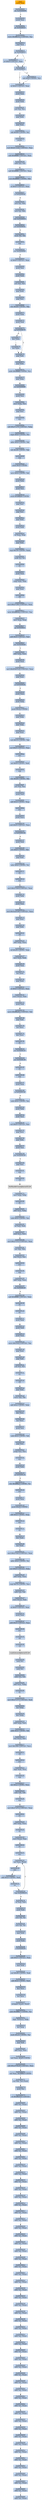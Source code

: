 digraph G {
node[shape=rectangle,style=filled,fillcolor=lightsteelblue,color=lightsteelblue]
bgcolor="transparent"
a0x00408000pushl_eax[label="start\npushl %eax",fillcolor="orange",color="lightgrey"];
a0x00408001jbe_0x00408009[label="0x00408001\njbe 0x00408009"];
a0x00408009pushl_ecx[label="0x00408009\npushl %ecx"];
a0x0040800ajb_0x00408010[label="0x0040800a\njb 0x00408010"];
a0x0040800ctestw_0xffffc63aUINT16_ax[label="0x0040800c\ntestw $0xffffc63a<UINT16>, %ax"];
a0x00408010popl_ecx[label="0x00408010\npopl %ecx"];
a0x00408011jg_0x00408019[label="0x00408011\njg 0x00408019"];
a0x00408013orl_0x0UINT32_eax[label="0x00408013\norl $0x0<UINT32>, %eax"];
a0x00408019jg_0x0040801e[label="0x00408019\njg 0x0040801e"];
a0x0040801eorl_0x0UINT32_eax[label="0x0040801e\norl $0x0<UINT32>, %eax"];
a0x00408023pushl_eax[label="0x00408023\npushl %eax"];
a0x00408024pushl_ebx[label="0x00408024\npushl %ebx"];
a0x00408025orw_cx_cx[label="0x00408025\norw %cx, %cx"];
a0x00408028popl_ebx[label="0x00408028\npopl %ebx"];
a0x00408029popl_eax[label="0x00408029\npopl %eax"];
a0x0040802arolb_0x60UINT8_cl[label="0x0040802a\nrolb $0x60<UINT8>, %cl"];
a0x0040802dpusha_[label="0x0040802d\npusha "];
a0x0040802etestl_0xf213cfd2UINT32_eax[label="0x0040802e\ntestl $0xf213cfd2<UINT32>, %eax"];
a0x00408033andl_0xffffffffUINT32_eax[label="0x00408033\nandl $0xffffffff<UINT32>, %eax"];
a0x00408038andb_ch_ch[label="0x00408038\nandb %ch, %ch"];
a0x0040803aandl_0xffffffffUINT32_eax[label="0x0040803a\nandl $0xffffffff<UINT32>, %eax"];
a0x0040803frorb_0xfffffff0UINT8_bh[label="0x0040803f\nrorb $0xfffffff0<UINT8>, %bh"];
a0x00408042orl_0x0UINT32_eax[label="0x00408042\norl $0x0<UINT32>, %eax"];
a0x00408047jo_0x0040804d[label="0x00408047\njo 0x0040804d"];
a0x00408049xorb_al_bh[label="0x00408049\nxorb %al, %bh"];
a0x0040804bxorb_al_bh[label="0x0040804b\nxorb %al, %bh"];
a0x0040804dcall_0x00408052[label="0x0040804d\ncall 0x00408052"];
a0x00408052jnl_0x0040805a[label="0x00408052\njnl 0x0040805a"];
a0x0040805atestb_bl_bl[label="0x0040805a\ntestb %bl, %bl"];
a0x0040805cnop_[label="0x0040805c\nnop "];
a0x0040805djns_0x00408064[label="0x0040805d\njns 0x00408064"];
a0x00408064orl_0x0UINT32_eax[label="0x00408064\norl $0x0<UINT32>, %eax"];
a0x00408069pushl_esi[label="0x00408069\npushl %esi"];
a0x0040806apushl_edx[label="0x0040806a\npushl %edx"];
a0x0040806borb_ah_ah[label="0x0040806b\norb %ah, %ah"];
a0x0040806dpopl_edx[label="0x0040806d\npopl %edx"];
a0x0040806epopl_esi[label="0x0040806e\npopl %esi"];
a0x0040806frolw_0x60UINT8_bp[label="0x0040806f\nrolw $0x60<UINT8>, %bp"];
a0x00408073pushl_ebx[label="0x00408073\npushl %ebx"];
a0x00408074pushl_edi[label="0x00408074\npushl %edi"];
a0x00408075jg_0x00408079[label="0x00408075\njg 0x00408079"];
a0x00408077decl_ebx[label="0x00408077\ndecl %ebx"];
a0x00408079popl_edi[label="0x00408079\npopl %edi"];
a0x0040807apopl_ebx[label="0x0040807a\npopl %ebx"];
a0x0040807bandw_0xffffffffUINT8_cx[label="0x0040807b\nandw $0xffffffff<UINT8>, %cx"];
a0x0040807fpopl_ebp[label="0x0040807f\npopl %ebp"];
a0x00408080jle_0x00408089[label="0x00408080\njle 0x00408089"];
a0x00408089pushl_esi[label="0x00408089\npushl %esi"];
a0x0040808amovl_ebp_esi[label="0x0040808a\nmovl %ebp, %esi"];
a0x0040808cpopl_esi[label="0x0040808c\npopl %esi"];
a0x0040808dcmc_[label="0x0040808d\ncmc "];
a0x0040808esubl_0x27c370UINT32_ebp[label="0x0040808e\nsubl $0x27c370<UINT32>, %ebp"];
a0x00408094cmpw_0x6UINT8_cx[label="0x00408094\ncmpw $0x6<UINT8>, %cx"];
a0x00408098addw_0x0UINT8_di[label="0x00408098\naddw $0x0<UINT8>, %di"];
a0x0040809crolb_0x28UINT8_bh[label="0x0040809c\nrolb $0x28<UINT8>, %bh"];
a0x0040809fnop_[label="0x0040809f\nnop "];
a0x004080a0pushl_0x0UINT8[label="0x004080a0\npushl $0x0<UINT8>"];
a0x004080a2xorw_0x0UINT8_di[label="0x004080a2\nxorw $0x0<UINT8>, %di"];
a0x004080a6pushl_ebx[label="0x004080a6\npushl %ebx"];
a0x004080a7pushl_esi[label="0x004080a7\npushl %esi"];
a0x004080a8pushl_0xffffffd8UINT8[label="0x004080a8\npushl $0xffffffd8<UINT8>"];
a0x004080aapopl_esi[label="0x004080aa\npopl %esi"];
a0x004080abpopl_esi[label="0x004080ab\npopl %esi"];
a0x004080acpopl_ebx[label="0x004080ac\npopl %ebx"];
a0x004080adpushl_ebx[label="0x004080ad\npushl %ebx"];
a0x004080aeorl_esp_esp[label="0x004080ae\norl %esp, %esp"];
a0x004080b0popl_ebx[label="0x004080b0\npopl %ebx"];
a0x004080b1cmpl_0x39UINT8_edx[label="0x004080b1\ncmpl $0x39<UINT8>, %edx"];
a0x004080b4andb_cl_cl[label="0x004080b4\nandb %cl, %cl"];
a0x004080b6clc_[label="0x004080b6\nclc "];
a0x004080b7pushl_eax[label="0x004080b7\npushl %eax"];
a0x004080b8xchgl_ebx_ebx[label="0x004080b8\nxchgl %ebx, %ebx"];
a0x004080bapopl_eax[label="0x004080ba\npopl %eax"];
a0x004080bbcld_[label="0x004080bb\ncld "];
a0x004080bcmovl_0x27c49cUINT32_eax[label="0x004080bc\nmovl $0x27c49c<UINT32>, %eax"];
a0x004080c1testw_0xffff846eUINT16_ax[label="0x004080c1\ntestw $0xffff846e<UINT16>, %ax"];
a0x004080c5movl_esp_esp[label="0x004080c5\nmovl %esp, %esp"];
a0x004080c7jg_0x004080cf[label="0x004080c7\njg 0x004080cf"];
a0x004080c9addl_0x0UINT32_edi[label="0x004080c9\naddl $0x0<UINT32>, %edi"];
a0x004080cfjbe_0x004080d4[label="0x004080cf\njbe 0x004080d4"];
a0x004080d4addl_ebp_eax[label="0x004080d4\naddl %ebp, %eax"];
a0x004080d6pushl_eax[label="0x004080d6\npushl %eax"];
a0x004080d7movl_0x856e51d5UINT32_eax[label="0x004080d7\nmovl $0x856e51d5<UINT32>, %eax"];
a0x004080dcpopl_eax[label="0x004080dc\npopl %eax"];
a0x004080ddje_0x004080e6[label="0x004080dd\nje 0x004080e6"];
a0x004080dfpushl_eax[label="0x004080df\npushl %eax"];
a0x004080e0pushl_ebp[label="0x004080e0\npushl %ebp"];
a0x004080e1pushl_0x4aUINT8[label="0x004080e1\npushl $0x4a<UINT8>"];
a0x004080e3popl_ebp[label="0x004080e3\npopl %ebp"];
a0x004080e4popl_ebp[label="0x004080e4\npopl %ebp"];
a0x004080e5popl_eax[label="0x004080e5\npopl %eax"];
a0x004080e6rorb_0x10UINT8_bh[label="0x004080e6\nrorb $0x10<UINT8>, %bh"];
a0x004080e9xorl_0x0UINT32_eax[label="0x004080e9\nxorl $0x0<UINT32>, %eax"];
a0x004080eecmc_[label="0x004080ee\ncmc "];
a0x004080efsarl_0x0UINT8_edi[label="0x004080ef\nsarl $0x0<UINT8>, %edi"];
a0x004080f2nop_[label="0x004080f2\nnop "];
a0x004080f3rolw_0x60UINT8_bx[label="0x004080f3\nrolw $0x60<UINT8>, %bx"];
a0x004080f7orw_sp_sp[label="0x004080f7\norw %sp, %sp"];
a0x004080fapushl_edi[label="0x004080fa\npushl %edi"];
a0x004080fbaddl_0x4UINT8_esp[label="0x004080fb\naddl $0x4<UINT8>, %esp"];
a0x004080fecmc_[label="0x004080fe\ncmc "];
a0x004080ffpushl_eax[label="0x004080ff\npushl %eax"];
a0x00408100subl_0x0UINT32_eax[label="0x00408100\nsubl $0x0<UINT32>, %eax"];
a0x00408105jo_0x0040810d[label="0x00408105\njo 0x0040810d"];
a0x00408107pushl_edi[label="0x00408107\npushl %edi"];
a0x00408108orw_0x0UINT8_dx[label="0x00408108\norw $0x0<UINT8>, %dx"];
a0x0040810cpopl_edi[label="0x0040810c\npopl %edi"];
a0x0040810dsubw_0x0UINT8_si[label="0x0040810d\nsubw $0x0<UINT8>, %si"];
a0x00408111stc_[label="0x00408111\nstc "];
a0x00408112nop_[label="0x00408112\nnop "];
a0x00408113movl_0x27c8c9UINT32_eax[label="0x00408113\nmovl $0x27c8c9<UINT32>, %eax"];
a0x00408118pushl_ebx[label="0x00408118\npushl %ebx"];
a0x00408119pushl_eax[label="0x00408119\npushl %eax"];
a0x0040811atestl_0x5ea0c462UINT32_eax[label="0x0040811a\ntestl $0x5ea0c462<UINT32>, %eax"];
a0x0040811fpopl_eax[label="0x0040811f\npopl %eax"];
a0x00408120popl_ebx[label="0x00408120\npopl %ebx"];
a0x00408121cld_[label="0x00408121\ncld "];
a0x00408122addl_ebp_eax[label="0x00408122\naddl %ebp, %eax"];
a0x00408124roll_0x20UINT8_ebx[label="0x00408124\nroll $0x20<UINT8>, %ebx"];
a0x00408127movl_edx_edx[label="0x00408127\nmovl %edx, %edx"];
a0x00408129pushl_eax[label="0x00408129\npushl %eax"];
a0x0040812aincl_eax[label="0x0040812a\nincl %eax"];
a0x0040812bpopl_eax[label="0x0040812b\npopl %eax"];
a0x0040812corl_0x0UINT32_eax[label="0x0040812c\norl $0x0<UINT32>, %eax"];
a0x00408131movl_eax__eax[label="0x00408131\nmovl (%eax), %eax"];
a0x00408133pushl_edi[label="0x00408133\npushl %edi"];
a0x00408134movw_0xffffa66aUINT16_di[label="0x00408134\nmovw $0xffffa66a<UINT16>, %di"];
a0x00408138popl_edi[label="0x00408138\npopl %edi"];
a0x00408139incl_ecx[label="0x00408139\nincl %ecx"];
a0x0040813adecl_ecx[label="0x0040813a\ndecl %ecx"];
a0x0040813bclc_[label="0x0040813b\nclc "];
a0x0040813cjns_0x00408143[label="0x0040813c\njns 0x00408143"];
a0x00408143jne_0x00408146[label="0x00408143\njne 0x00408146"];
a0x00408145clc_[label="0x00408145\nclc "];
a0x00408146nop_[label="0x00408146\nnop "];
a0x00408147pushl_eax[label="0x00408147\npushl %eax"];
a0x00408148ja_0x0040814d[label="0x00408148\nja 0x0040814d"];
a0x0040814asubb_0x0UINT8_al[label="0x0040814a\nsubb $0x0<UINT8>, %al"];
a0x0040814dpushl_ebx[label="0x0040814d\npushl %ebx"];
a0x0040814epushl_ecx[label="0x0040814e\npushl %ecx"];
a0x0040814fxorl_0x0UINT32_esi[label="0x0040814f\nxorl $0x0<UINT32>, %esi"];
a0x00408155popl_ecx[label="0x00408155\npopl %ecx"];
a0x00408156popl_ebx[label="0x00408156\npopl %ebx"];
a0x00408157pushl_esi[label="0x00408157\npushl %esi"];
a0x00408158jbe_0x00408160[label="0x00408158\njbe 0x00408160"];
a0x00408160popl_esi[label="0x00408160\npopl %esi"];
a0x00408161nop_[label="0x00408161\nnop "];
a0x00408162ret[label="0x00408162\nret"];
SetHandleCount_kernel32_dll[label="SetHandleCount@kernel32.dll",fillcolor="lightgrey",color="lightgrey"];
a0x0040817emovl_ebp_ebp[label="0x0040817e\nmovl %ebp, %ebp"];
a0x00408180clc_[label="0x00408180\nclc "];
a0x00408181addl_eax_ebp[label="0x00408181\naddl %eax, %ebp"];
a0x00408183subb_0x0UINT8_al[label="0x00408183\nsubb $0x0<UINT8>, %al"];
a0x00408185orl_edi_edi[label="0x00408185\norl %edi, %edi"];
a0x00408187andl_ecx_ecx[label="0x00408187\nandl %ecx, %ecx"];
a0x00408189movl_0x27c51eUINT32_eax[label="0x00408189\nmovl $0x27c51e<UINT32>, %eax"];
a0x0040818eorw_dx_dx[label="0x0040818e\norw %dx, %dx"];
a0x00408191leal_esi__esi[label="0x00408191\nleal (%esi), %esi"];
a0x00408193cmc_[label="0x00408193\ncmc "];
a0x00408194nop_[label="0x00408194\nnop "];
a0x00408195addl_ebp_eax[label="0x00408195\naddl %ebp, %eax"];
a0x00408197jbe_0x0040819f[label="0x00408197\njbe 0x0040819f"];
a0x00408199andl_0xffffffffUINT32_ebx[label="0x00408199\nandl $0xffffffff<UINT32>, %ebx"];
a0x0040819fclc_[label="0x0040819f\nclc "];
a0x004081a0stc_[label="0x004081a0\nstc "];
a0x004081a1pushl_eax[label="0x004081a1\npushl %eax"];
a0x004081a2pushl_edi[label="0x004081a2\npushl %edi"];
a0x004081a3pushl_eax[label="0x004081a3\npushl %eax"];
a0x004081a4movw_0x3c62UINT16_ax[label="0x004081a4\nmovw $0x3c62<UINT16>, %ax"];
a0x004081a8popl_eax[label="0x004081a8\npopl %eax"];
a0x004081a9popl_edi[label="0x004081a9\npopl %edi"];
a0x004081aaorb_ch_ch[label="0x004081aa\norb %ch, %ch"];
a0x004081acstc_[label="0x004081ac\nstc "];
a0x004081adcld_[label="0x004081ad\ncld "];
a0x004081aepopl_ebx[label="0x004081ae\npopl %ebx"];
a0x004081aftestw_dx_dx[label="0x004081af\ntestw %dx, %dx"];
a0x004081b2addl_0xaUINT8_ebx[label="0x004081b2\naddl $0xa<UINT8>, %ebx"];
a0x004081b5decl_ecx[label="0x004081b5\ndecl %ecx"];
a0x004081b6incl_ecx[label="0x004081b6\nincl %ecx"];
a0x004081b7pushl_esi[label="0x004081b7\npushl %esi"];
a0x004081b8subb_0x0UINT8_dl[label="0x004081b8\nsubb $0x0<UINT8>, %dl"];
a0x004081bbpopl_esi[label="0x004081bb\npopl %esi"];
a0x004081bcxchgl_esi_esi[label="0x004081bc\nxchgl %esi, %esi"];
a0x004081becmc_[label="0x004081be\ncmc "];
a0x004081bfpushl_ebx[label="0x004081bf\npushl %ebx"];
a0x004081c0jp_0x004081c6[label="0x004081c0\njp 0x004081c6"];
a0x004081c2rolw_0xffffffa0UINT8_si[label="0x004081c2\nrolw $0xffffffa0<UINT8>, %si"];
a0x004081c6cmc_[label="0x004081c6\ncmc "];
a0x004081c7pushl_eax[label="0x004081c7\npushl %eax"];
a0x004081c8pushl_0x62UINT8[label="0x004081c8\npushl $0x62<UINT8>"];
a0x004081caaddl_0x4UINT8_esp[label="0x004081ca\naddl $0x4<UINT8>, %esp"];
a0x004081cdcmc_[label="0x004081cd\ncmc "];
a0x004081cestc_[label="0x004081ce\nstc "];
a0x004081cfdecl_edx[label="0x004081cf\ndecl %edx"];
a0x004081d0incl_edx[label="0x004081d0\nincl %edx"];
a0x004081d1movl_0x27c8c5UINT32_eax[label="0x004081d1\nmovl $0x27c8c5<UINT32>, %eax"];
a0x004081d6addw_0x0UINT8_si[label="0x004081d6\naddw $0x0<UINT8>, %si"];
a0x004081daxorl_0x0UINT32_ebp[label="0x004081da\nxorl $0x0<UINT32>, %ebp"];
a0x004081e0addl_ebp_eax[label="0x004081e0\naddl %ebp, %eax"];
a0x004081e2cmpl_0x7bUINT8_esi[label="0x004081e2\ncmpl $0x7b<UINT8>, %esi"];
a0x004081e5andb_ah_ah[label="0x004081e5\nandb %ah, %ah"];
a0x004081e7movl_eax__eax[label="0x004081e7\nmovl (%eax), %eax"];
a0x004081e9orl_0x0UINT32_eax[label="0x004081e9\norl $0x0<UINT32>, %eax"];
a0x004081eepushl_eax[label="0x004081ee\npushl %eax"];
a0x004081efaddl_0x0UINT32_eax[label="0x004081ef\naddl $0x0<UINT32>, %eax"];
a0x004081f4cmc_[label="0x004081f4\ncmc "];
a0x004081f5cld_[label="0x004081f5\ncld "];
a0x004081f6ret[label="0x004081f6\nret"];
LoadLibraryA_kernel32_dll[label="LoadLibraryA@kernel32.dll",fillcolor="lightgrey",color="lightgrey"];
a0x00408200notb_cl[label="0x00408200\nnotb %cl"];
a0x00408202notb_cl[label="0x00408202\nnotb %cl"];
a0x00408204andb_ch_ch[label="0x00408204\nandb %ch, %ch"];
a0x00408206addl_eax_ebp[label="0x00408206\naddl %eax, %ebp"];
a0x00408208clc_[label="0x00408208\nclc "];
a0x00408209movl_0x27c575UINT32_edi[label="0x00408209\nmovl $0x27c575<UINT32>, %edi"];
a0x0040820eincl_ebp[label="0x0040820e\nincl %ebp"];
a0x0040820fdecl_ebp[label="0x0040820f\ndecl %ebp"];
a0x00408210addl_ebp_edi[label="0x00408210\naddl %ebp, %edi"];
a0x00408212addb_0x0UINT8_dl[label="0x00408212\naddb $0x0<UINT8>, %dl"];
a0x00408215leal_esi__esi[label="0x00408215\nleal (%esi), %esi"];
a0x00408217movl_0x308UINT32_ecx[label="0x00408217\nmovl $0x308<UINT32>, %ecx"];
a0x0040821ccld_[label="0x0040821c\ncld "];
a0x0040821dcmc_[label="0x0040821d\ncmc "];
a0x0040821ecmpl_edx_ecx[label="0x0040821e\ncmpl %edx, %ecx"];
a0x00408220nop_[label="0x00408220\nnop "];
a0x00408221shrl_0x2UINT8_ecx[label="0x00408221\nshrl $0x2<UINT8>, %ecx"];
a0x00408224andb_dh_dh[label="0x00408224\nandb %dh, %dh"];
a0x00408226nop_[label="0x00408226\nnop "];
a0x00408227movl_0x27c87dUINT32_eax[label="0x00408227\nmovl $0x27c87d<UINT32>, %eax"];
a0x0040822cstc_[label="0x0040822c\nstc "];
a0x0040822daddl_ebp_eax[label="0x0040822d\naddl %ebp, %eax"];
a0x0040822fclc_[label="0x0040822f\nclc "];
a0x00408230movl_eax__eax[label="0x00408230\nmovl (%eax), %eax"];
a0x00408232stc_[label="0x00408232\nstc "];
a0x00408233cmc_[label="0x00408233\ncmc "];
a0x00408234xorl_eax_edi_[label="0x00408234\nxorl %eax, (%edi)"];
a0x00408236cmc_[label="0x00408236\ncmc "];
a0x00408237addl_0x4UINT8_edi[label="0x00408237\naddl $0x4<UINT8>, %edi"];
a0x0040823astc_[label="0x0040823a\nstc "];
a0x0040823bloop_0x00408234[label="0x0040823b\nloop 0x00408234"];
a0x0040823dorl_edi_edi[label="0x0040823d\norl %edi, %edi"];
a0x0040823fpushl_edx[label="0x0040823f\npushl %edx"];
a0x00408240xorb_bl_al[label="0x00408240\nxorb %bl, %al"];
a0x00408242xorb_bl_al[label="0x00408242\nxorb %bl, %al"];
a0x00408244popl_edx[label="0x00408244\npopl %edx"];
a0x00408245pushl_edx[label="0x00408245\npushl %edx"];
a0x00408246jl_0x0040824e[label="0x00408246\njl 0x0040824e"];
a0x00408248subl_0x0UINT32_eax[label="0x00408248\nsubl $0x0<UINT32>, %eax"];
a0x0040824epopl_edx[label="0x0040824e\npopl %edx"];
a0x0040824fsarl_0x40UINT8_edi[label="0x0040824f\nsarl $0x40<UINT8>, %edi"];
a0x00408252addl_0x0UINT8_edi[label="0x00408252\naddl $0x0<UINT8>, %edi"];
a0x00408255decl_ecx[label="0x00408255\ndecl %ecx"];
a0x00408256incl_ecx[label="0x00408256\nincl %ecx"];
a0x00408257pcmpgtd_mm0_mm5[label="0x00408257\npcmpgtd %mm0, %mm5"];
a0x0040825aandb_0xffffffe7UINT8_al[label="0x0040825a\nandb $0xffffffe7<UINT8>, %al"];
a0x0040825ccmpl__55ecx__ebp[label="0x0040825c\ncmpl -55(%ecx), %ebp"];
a0x0040825fincl_esp[label="0x0040825f\nincl %esp"];
a0x00408261testb_0x24UINT8_al[label="0x00408261\ntestb $0x24<UINT8>, %al"];
a0x00408263popl_edi[label="0x00408263\npopl %edi"];
a0x00408264addl_eax_ecx[label="0x00408264\naddl %eax, %ecx"];
a0x00408266outl_eax_0x65UINT8[label="0x00408266\noutl %eax, $0x65<UINT8>"];
a0x00408269subl_0xcd70620fUINT32_eax[label="0x00408269\nsubl $0xcd70620f<UINT32>, %eax"];
a0x0040826eoutl_eax_0xffffffefUINT8[label="0x0040826e\noutl %eax, $0xffffffef<UINT8>"];
a0x00408271insl_dx_es_edi_[label="0x00408271\ninsl %dx, %es:(%edi)"];
a0x00408272pushl_es[label="0x00408272\npushl %es"];
a0x00408273ret_0xffffe826UINT16[label="0x00408273\nret $0xffffe826<UINT16>"];
a0x00000000addb_al_eax_[label="0x00000000\naddb %al, (%eax)"];
a0x00000002addb_al_eax_[label="0x00000002\naddb %al, (%eax)"];
a0x00000004addb_al_eax_[label="0x00000004\naddb %al, (%eax)"];
a0x00000006addb_al_eax_[label="0x00000006\naddb %al, (%eax)"];
a0x00000008addb_al_eax_[label="0x00000008\naddb %al, (%eax)"];
a0x0000000aaddb_al_eax_[label="0x0000000a\naddb %al, (%eax)"];
a0x0000000caddb_al_eax_[label="0x0000000c\naddb %al, (%eax)"];
a0x0000000eaddb_al_eax_[label="0x0000000e\naddb %al, (%eax)"];
a0x00000010addb_al_eax_[label="0x00000010\naddb %al, (%eax)"];
a0x00000012addb_al_eax_[label="0x00000012\naddb %al, (%eax)"];
a0x00000014addb_al_eax_[label="0x00000014\naddb %al, (%eax)"];
a0x00000016addb_al_eax_[label="0x00000016\naddb %al, (%eax)"];
a0x00000018addb_al_eax_[label="0x00000018\naddb %al, (%eax)"];
a0x0000001aaddb_al_eax_[label="0x0000001a\naddb %al, (%eax)"];
a0x0000001caddb_al_eax_[label="0x0000001c\naddb %al, (%eax)"];
a0x0000001eaddb_al_eax_[label="0x0000001e\naddb %al, (%eax)"];
a0x00000020addb_al_eax_[label="0x00000020\naddb %al, (%eax)"];
a0x00000022addb_al_eax_[label="0x00000022\naddb %al, (%eax)"];
a0x00000024addb_al_eax_[label="0x00000024\naddb %al, (%eax)"];
a0x00000026addb_al_eax_[label="0x00000026\naddb %al, (%eax)"];
a0x00000028addb_al_eax_[label="0x00000028\naddb %al, (%eax)"];
a0x0000002aaddb_al_eax_[label="0x0000002a\naddb %al, (%eax)"];
a0x0000002caddb_al_eax_[label="0x0000002c\naddb %al, (%eax)"];
a0x0000002eaddb_al_eax_[label="0x0000002e\naddb %al, (%eax)"];
a0x00000030addb_al_eax_[label="0x00000030\naddb %al, (%eax)"];
a0x00000032addb_al_eax_[label="0x00000032\naddb %al, (%eax)"];
a0x00000034addb_al_eax_[label="0x00000034\naddb %al, (%eax)"];
a0x00000036addb_al_eax_[label="0x00000036\naddb %al, (%eax)"];
a0x00000038addb_al_eax_[label="0x00000038\naddb %al, (%eax)"];
a0x0000003aaddb_al_eax_[label="0x0000003a\naddb %al, (%eax)"];
a0x0000003caddb_al_eax_[label="0x0000003c\naddb %al, (%eax)"];
a0x0000003eaddb_al_eax_[label="0x0000003e\naddb %al, (%eax)"];
a0x00000040addb_al_eax_[label="0x00000040\naddb %al, (%eax)"];
a0x00000042addb_al_eax_[label="0x00000042\naddb %al, (%eax)"];
a0x00000044addb_al_eax_[label="0x00000044\naddb %al, (%eax)"];
a0x00000046addb_al_eax_[label="0x00000046\naddb %al, (%eax)"];
a0x00000048addb_al_eax_[label="0x00000048\naddb %al, (%eax)"];
a0x0000004aaddb_al_eax_[label="0x0000004a\naddb %al, (%eax)"];
a0x0000004caddb_al_eax_[label="0x0000004c\naddb %al, (%eax)"];
a0x0000004eaddb_al_eax_[label="0x0000004e\naddb %al, (%eax)"];
a0x00000050addb_al_eax_[label="0x00000050\naddb %al, (%eax)"];
a0x00000052addb_al_eax_[label="0x00000052\naddb %al, (%eax)"];
a0x00000054addb_al_eax_[label="0x00000054\naddb %al, (%eax)"];
a0x00000056addb_al_eax_[label="0x00000056\naddb %al, (%eax)"];
a0x00000058addb_al_eax_[label="0x00000058\naddb %al, (%eax)"];
a0x0000005aaddb_al_eax_[label="0x0000005a\naddb %al, (%eax)"];
a0x0000005caddb_al_eax_[label="0x0000005c\naddb %al, (%eax)"];
a0x0000005eaddb_al_eax_[label="0x0000005e\naddb %al, (%eax)"];
a0x00000060addb_al_eax_[label="0x00000060\naddb %al, (%eax)"];
a0x00000062addb_al_eax_[label="0x00000062\naddb %al, (%eax)"];
a0x00000064addb_al_eax_[label="0x00000064\naddb %al, (%eax)"];
a0x00000066addb_al_eax_[label="0x00000066\naddb %al, (%eax)"];
a0x00408078incl_ebx[label="0x00408078\nincl %ebx"];
a0x0040801brorb_0x0UINT8_ch[label="0x0040801b\nrorb $0x0<UINT8>, %ch"];
a0x00408000pushl_eax -> a0x00408001jbe_0x00408009 [color="#000000"];
a0x00408001jbe_0x00408009 -> a0x00408009pushl_ecx [color="#000000",label="T"];
a0x00408009pushl_ecx -> a0x0040800ajb_0x00408010 [color="#000000"];
a0x0040800ajb_0x00408010 -> a0x0040800ctestw_0xffffc63aUINT16_ax [color="#000000",label="F"];
a0x0040800ctestw_0xffffc63aUINT16_ax -> a0x00408010popl_ecx [color="#000000"];
a0x00408010popl_ecx -> a0x00408011jg_0x00408019 [color="#000000"];
a0x00408011jg_0x00408019 -> a0x00408013orl_0x0UINT32_eax [color="#000000",label="F"];
a0x00408011jg_0x00408019 -> a0x00408019jg_0x0040801e [color="#000000",label="T"];
a0x00408019jg_0x0040801e -> a0x0040801eorl_0x0UINT32_eax [color="#000000",label="T"];
a0x0040801eorl_0x0UINT32_eax -> a0x00408023pushl_eax [color="#000000"];
a0x00408023pushl_eax -> a0x00408024pushl_ebx [color="#000000"];
a0x00408024pushl_ebx -> a0x00408025orw_cx_cx [color="#000000"];
a0x00408025orw_cx_cx -> a0x00408028popl_ebx [color="#000000"];
a0x00408028popl_ebx -> a0x00408029popl_eax [color="#000000"];
a0x00408029popl_eax -> a0x0040802arolb_0x60UINT8_cl [color="#000000"];
a0x0040802arolb_0x60UINT8_cl -> a0x0040802dpusha_ [color="#000000"];
a0x0040802dpusha_ -> a0x0040802etestl_0xf213cfd2UINT32_eax [color="#000000"];
a0x0040802etestl_0xf213cfd2UINT32_eax -> a0x00408033andl_0xffffffffUINT32_eax [color="#000000"];
a0x00408033andl_0xffffffffUINT32_eax -> a0x00408038andb_ch_ch [color="#000000"];
a0x00408038andb_ch_ch -> a0x0040803aandl_0xffffffffUINT32_eax [color="#000000"];
a0x0040803aandl_0xffffffffUINT32_eax -> a0x0040803frorb_0xfffffff0UINT8_bh [color="#000000"];
a0x0040803frorb_0xfffffff0UINT8_bh -> a0x00408042orl_0x0UINT32_eax [color="#000000"];
a0x00408042orl_0x0UINT32_eax -> a0x00408047jo_0x0040804d [color="#000000"];
a0x00408047jo_0x0040804d -> a0x00408049xorb_al_bh [color="#000000",label="F"];
a0x00408049xorb_al_bh -> a0x0040804bxorb_al_bh [color="#000000"];
a0x0040804bxorb_al_bh -> a0x0040804dcall_0x00408052 [color="#000000"];
a0x0040804dcall_0x00408052 -> a0x00408052jnl_0x0040805a [color="#000000"];
a0x00408052jnl_0x0040805a -> a0x0040805atestb_bl_bl [color="#000000",label="T"];
a0x0040805atestb_bl_bl -> a0x0040805cnop_ [color="#000000"];
a0x0040805cnop_ -> a0x0040805djns_0x00408064 [color="#000000"];
a0x0040805djns_0x00408064 -> a0x00408064orl_0x0UINT32_eax [color="#000000",label="T"];
a0x00408064orl_0x0UINT32_eax -> a0x00408069pushl_esi [color="#000000"];
a0x00408069pushl_esi -> a0x0040806apushl_edx [color="#000000"];
a0x0040806apushl_edx -> a0x0040806borb_ah_ah [color="#000000"];
a0x0040806borb_ah_ah -> a0x0040806dpopl_edx [color="#000000"];
a0x0040806dpopl_edx -> a0x0040806epopl_esi [color="#000000"];
a0x0040806epopl_esi -> a0x0040806frolw_0x60UINT8_bp [color="#000000"];
a0x0040806frolw_0x60UINT8_bp -> a0x00408073pushl_ebx [color="#000000"];
a0x00408073pushl_ebx -> a0x00408074pushl_edi [color="#000000"];
a0x00408074pushl_edi -> a0x00408075jg_0x00408079 [color="#000000"];
a0x00408075jg_0x00408079 -> a0x00408077decl_ebx [color="#000000",label="F"];
a0x00408075jg_0x00408079 -> a0x00408079popl_edi [color="#000000",label="T"];
a0x00408079popl_edi -> a0x0040807apopl_ebx [color="#000000"];
a0x0040807apopl_ebx -> a0x0040807bandw_0xffffffffUINT8_cx [color="#000000"];
a0x0040807bandw_0xffffffffUINT8_cx -> a0x0040807fpopl_ebp [color="#000000"];
a0x0040807fpopl_ebp -> a0x00408080jle_0x00408089 [color="#000000"];
a0x00408080jle_0x00408089 -> a0x00408089pushl_esi [color="#000000",label="T"];
a0x00408089pushl_esi -> a0x0040808amovl_ebp_esi [color="#000000"];
a0x0040808amovl_ebp_esi -> a0x0040808cpopl_esi [color="#000000"];
a0x0040808cpopl_esi -> a0x0040808dcmc_ [color="#000000"];
a0x0040808dcmc_ -> a0x0040808esubl_0x27c370UINT32_ebp [color="#000000"];
a0x0040808esubl_0x27c370UINT32_ebp -> a0x00408094cmpw_0x6UINT8_cx [color="#000000"];
a0x00408094cmpw_0x6UINT8_cx -> a0x00408098addw_0x0UINT8_di [color="#000000"];
a0x00408098addw_0x0UINT8_di -> a0x0040809crolb_0x28UINT8_bh [color="#000000"];
a0x0040809crolb_0x28UINT8_bh -> a0x0040809fnop_ [color="#000000"];
a0x0040809fnop_ -> a0x004080a0pushl_0x0UINT8 [color="#000000"];
a0x004080a0pushl_0x0UINT8 -> a0x004080a2xorw_0x0UINT8_di [color="#000000"];
a0x004080a2xorw_0x0UINT8_di -> a0x004080a6pushl_ebx [color="#000000"];
a0x004080a6pushl_ebx -> a0x004080a7pushl_esi [color="#000000"];
a0x004080a7pushl_esi -> a0x004080a8pushl_0xffffffd8UINT8 [color="#000000"];
a0x004080a8pushl_0xffffffd8UINT8 -> a0x004080aapopl_esi [color="#000000"];
a0x004080aapopl_esi -> a0x004080abpopl_esi [color="#000000"];
a0x004080abpopl_esi -> a0x004080acpopl_ebx [color="#000000"];
a0x004080acpopl_ebx -> a0x004080adpushl_ebx [color="#000000"];
a0x004080adpushl_ebx -> a0x004080aeorl_esp_esp [color="#000000"];
a0x004080aeorl_esp_esp -> a0x004080b0popl_ebx [color="#000000"];
a0x004080b0popl_ebx -> a0x004080b1cmpl_0x39UINT8_edx [color="#000000"];
a0x004080b1cmpl_0x39UINT8_edx -> a0x004080b4andb_cl_cl [color="#000000"];
a0x004080b4andb_cl_cl -> a0x004080b6clc_ [color="#000000"];
a0x004080b6clc_ -> a0x004080b7pushl_eax [color="#000000"];
a0x004080b7pushl_eax -> a0x004080b8xchgl_ebx_ebx [color="#000000"];
a0x004080b8xchgl_ebx_ebx -> a0x004080bapopl_eax [color="#000000"];
a0x004080bapopl_eax -> a0x004080bbcld_ [color="#000000"];
a0x004080bbcld_ -> a0x004080bcmovl_0x27c49cUINT32_eax [color="#000000"];
a0x004080bcmovl_0x27c49cUINT32_eax -> a0x004080c1testw_0xffff846eUINT16_ax [color="#000000"];
a0x004080c1testw_0xffff846eUINT16_ax -> a0x004080c5movl_esp_esp [color="#000000"];
a0x004080c5movl_esp_esp -> a0x004080c7jg_0x004080cf [color="#000000"];
a0x004080c7jg_0x004080cf -> a0x004080c9addl_0x0UINT32_edi [color="#000000",label="F"];
a0x004080c9addl_0x0UINT32_edi -> a0x004080cfjbe_0x004080d4 [color="#000000"];
a0x004080cfjbe_0x004080d4 -> a0x004080d4addl_ebp_eax [color="#000000",label="T"];
a0x004080d4addl_ebp_eax -> a0x004080d6pushl_eax [color="#000000"];
a0x004080d6pushl_eax -> a0x004080d7movl_0x856e51d5UINT32_eax [color="#000000"];
a0x004080d7movl_0x856e51d5UINT32_eax -> a0x004080dcpopl_eax [color="#000000"];
a0x004080dcpopl_eax -> a0x004080ddje_0x004080e6 [color="#000000"];
a0x004080ddje_0x004080e6 -> a0x004080dfpushl_eax [color="#000000",label="F"];
a0x004080dfpushl_eax -> a0x004080e0pushl_ebp [color="#000000"];
a0x004080e0pushl_ebp -> a0x004080e1pushl_0x4aUINT8 [color="#000000"];
a0x004080e1pushl_0x4aUINT8 -> a0x004080e3popl_ebp [color="#000000"];
a0x004080e3popl_ebp -> a0x004080e4popl_ebp [color="#000000"];
a0x004080e4popl_ebp -> a0x004080e5popl_eax [color="#000000"];
a0x004080e5popl_eax -> a0x004080e6rorb_0x10UINT8_bh [color="#000000"];
a0x004080e6rorb_0x10UINT8_bh -> a0x004080e9xorl_0x0UINT32_eax [color="#000000"];
a0x004080e9xorl_0x0UINT32_eax -> a0x004080eecmc_ [color="#000000"];
a0x004080eecmc_ -> a0x004080efsarl_0x0UINT8_edi [color="#000000"];
a0x004080efsarl_0x0UINT8_edi -> a0x004080f2nop_ [color="#000000"];
a0x004080f2nop_ -> a0x004080f3rolw_0x60UINT8_bx [color="#000000"];
a0x004080f3rolw_0x60UINT8_bx -> a0x004080f7orw_sp_sp [color="#000000"];
a0x004080f7orw_sp_sp -> a0x004080fapushl_edi [color="#000000"];
a0x004080fapushl_edi -> a0x004080fbaddl_0x4UINT8_esp [color="#000000"];
a0x004080fbaddl_0x4UINT8_esp -> a0x004080fecmc_ [color="#000000"];
a0x004080fecmc_ -> a0x004080ffpushl_eax [color="#000000"];
a0x004080ffpushl_eax -> a0x00408100subl_0x0UINT32_eax [color="#000000"];
a0x00408100subl_0x0UINT32_eax -> a0x00408105jo_0x0040810d [color="#000000"];
a0x00408105jo_0x0040810d -> a0x00408107pushl_edi [color="#000000",label="F"];
a0x00408107pushl_edi -> a0x00408108orw_0x0UINT8_dx [color="#000000"];
a0x00408108orw_0x0UINT8_dx -> a0x0040810cpopl_edi [color="#000000"];
a0x0040810cpopl_edi -> a0x0040810dsubw_0x0UINT8_si [color="#000000"];
a0x0040810dsubw_0x0UINT8_si -> a0x00408111stc_ [color="#000000"];
a0x00408111stc_ -> a0x00408112nop_ [color="#000000"];
a0x00408112nop_ -> a0x00408113movl_0x27c8c9UINT32_eax [color="#000000"];
a0x00408113movl_0x27c8c9UINT32_eax -> a0x00408118pushl_ebx [color="#000000"];
a0x00408118pushl_ebx -> a0x00408119pushl_eax [color="#000000"];
a0x00408119pushl_eax -> a0x0040811atestl_0x5ea0c462UINT32_eax [color="#000000"];
a0x0040811atestl_0x5ea0c462UINT32_eax -> a0x0040811fpopl_eax [color="#000000"];
a0x0040811fpopl_eax -> a0x00408120popl_ebx [color="#000000"];
a0x00408120popl_ebx -> a0x00408121cld_ [color="#000000"];
a0x00408121cld_ -> a0x00408122addl_ebp_eax [color="#000000"];
a0x00408122addl_ebp_eax -> a0x00408124roll_0x20UINT8_ebx [color="#000000"];
a0x00408124roll_0x20UINT8_ebx -> a0x00408127movl_edx_edx [color="#000000"];
a0x00408127movl_edx_edx -> a0x00408129pushl_eax [color="#000000"];
a0x00408129pushl_eax -> a0x0040812aincl_eax [color="#000000"];
a0x0040812aincl_eax -> a0x0040812bpopl_eax [color="#000000"];
a0x0040812bpopl_eax -> a0x0040812corl_0x0UINT32_eax [color="#000000"];
a0x0040812corl_0x0UINT32_eax -> a0x00408131movl_eax__eax [color="#000000"];
a0x00408131movl_eax__eax -> a0x00408133pushl_edi [color="#000000"];
a0x00408133pushl_edi -> a0x00408134movw_0xffffa66aUINT16_di [color="#000000"];
a0x00408134movw_0xffffa66aUINT16_di -> a0x00408138popl_edi [color="#000000"];
a0x00408138popl_edi -> a0x00408139incl_ecx [color="#000000"];
a0x00408139incl_ecx -> a0x0040813adecl_ecx [color="#000000"];
a0x0040813adecl_ecx -> a0x0040813bclc_ [color="#000000"];
a0x0040813bclc_ -> a0x0040813cjns_0x00408143 [color="#000000"];
a0x0040813cjns_0x00408143 -> a0x00408143jne_0x00408146 [color="#000000",label="T"];
a0x00408143jne_0x00408146 -> a0x00408145clc_ [color="#000000",label="F"];
a0x00408145clc_ -> a0x00408146nop_ [color="#000000"];
a0x00408146nop_ -> a0x00408147pushl_eax [color="#000000"];
a0x00408147pushl_eax -> a0x00408148ja_0x0040814d [color="#000000"];
a0x00408148ja_0x0040814d -> a0x0040814asubb_0x0UINT8_al [color="#000000",label="F"];
a0x0040814asubb_0x0UINT8_al -> a0x0040814dpushl_ebx [color="#000000"];
a0x0040814dpushl_ebx -> a0x0040814epushl_ecx [color="#000000"];
a0x0040814epushl_ecx -> a0x0040814fxorl_0x0UINT32_esi [color="#000000"];
a0x0040814fxorl_0x0UINT32_esi -> a0x00408155popl_ecx [color="#000000"];
a0x00408155popl_ecx -> a0x00408156popl_ebx [color="#000000"];
a0x00408156popl_ebx -> a0x00408157pushl_esi [color="#000000"];
a0x00408157pushl_esi -> a0x00408158jbe_0x00408160 [color="#000000"];
a0x00408158jbe_0x00408160 -> a0x00408160popl_esi [color="#000000",label="T"];
a0x00408160popl_esi -> a0x00408161nop_ [color="#000000"];
a0x00408161nop_ -> a0x00408162ret [color="#000000"];
a0x00408162ret -> SetHandleCount_kernel32_dll [color="#000000"];
SetHandleCount_kernel32_dll -> a0x0040817emovl_ebp_ebp [color="#000000"];
a0x0040817emovl_ebp_ebp -> a0x00408180clc_ [color="#000000"];
a0x00408180clc_ -> a0x00408181addl_eax_ebp [color="#000000"];
a0x00408181addl_eax_ebp -> a0x00408183subb_0x0UINT8_al [color="#000000"];
a0x00408183subb_0x0UINT8_al -> a0x00408185orl_edi_edi [color="#000000"];
a0x00408185orl_edi_edi -> a0x00408187andl_ecx_ecx [color="#000000"];
a0x00408187andl_ecx_ecx -> a0x00408189movl_0x27c51eUINT32_eax [color="#000000"];
a0x00408189movl_0x27c51eUINT32_eax -> a0x0040818eorw_dx_dx [color="#000000"];
a0x0040818eorw_dx_dx -> a0x00408191leal_esi__esi [color="#000000"];
a0x00408191leal_esi__esi -> a0x00408193cmc_ [color="#000000"];
a0x00408193cmc_ -> a0x00408194nop_ [color="#000000"];
a0x00408194nop_ -> a0x00408195addl_ebp_eax [color="#000000"];
a0x00408195addl_ebp_eax -> a0x00408197jbe_0x0040819f [color="#000000"];
a0x00408197jbe_0x0040819f -> a0x00408199andl_0xffffffffUINT32_ebx [color="#000000",label="F"];
a0x00408199andl_0xffffffffUINT32_ebx -> a0x0040819fclc_ [color="#000000"];
a0x0040819fclc_ -> a0x004081a0stc_ [color="#000000"];
a0x004081a0stc_ -> a0x004081a1pushl_eax [color="#000000"];
a0x004081a1pushl_eax -> a0x004081a2pushl_edi [color="#000000"];
a0x004081a2pushl_edi -> a0x004081a3pushl_eax [color="#000000"];
a0x004081a3pushl_eax -> a0x004081a4movw_0x3c62UINT16_ax [color="#000000"];
a0x004081a4movw_0x3c62UINT16_ax -> a0x004081a8popl_eax [color="#000000"];
a0x004081a8popl_eax -> a0x004081a9popl_edi [color="#000000"];
a0x004081a9popl_edi -> a0x004081aaorb_ch_ch [color="#000000"];
a0x004081aaorb_ch_ch -> a0x004081acstc_ [color="#000000"];
a0x004081acstc_ -> a0x004081adcld_ [color="#000000"];
a0x004081adcld_ -> a0x004081aepopl_ebx [color="#000000"];
a0x004081aepopl_ebx -> a0x004081aftestw_dx_dx [color="#000000"];
a0x004081aftestw_dx_dx -> a0x004081b2addl_0xaUINT8_ebx [color="#000000"];
a0x004081b2addl_0xaUINT8_ebx -> a0x004081b5decl_ecx [color="#000000"];
a0x004081b5decl_ecx -> a0x004081b6incl_ecx [color="#000000"];
a0x004081b6incl_ecx -> a0x004081b7pushl_esi [color="#000000"];
a0x004081b7pushl_esi -> a0x004081b8subb_0x0UINT8_dl [color="#000000"];
a0x004081b8subb_0x0UINT8_dl -> a0x004081bbpopl_esi [color="#000000"];
a0x004081bbpopl_esi -> a0x004081bcxchgl_esi_esi [color="#000000"];
a0x004081bcxchgl_esi_esi -> a0x004081becmc_ [color="#000000"];
a0x004081becmc_ -> a0x004081bfpushl_ebx [color="#000000"];
a0x004081bfpushl_ebx -> a0x004081c0jp_0x004081c6 [color="#000000"];
a0x004081c0jp_0x004081c6 -> a0x004081c2rolw_0xffffffa0UINT8_si [color="#000000",label="F"];
a0x004081c2rolw_0xffffffa0UINT8_si -> a0x004081c6cmc_ [color="#000000"];
a0x004081c6cmc_ -> a0x004081c7pushl_eax [color="#000000"];
a0x004081c7pushl_eax -> a0x004081c8pushl_0x62UINT8 [color="#000000"];
a0x004081c8pushl_0x62UINT8 -> a0x004081caaddl_0x4UINT8_esp [color="#000000"];
a0x004081caaddl_0x4UINT8_esp -> a0x004081cdcmc_ [color="#000000"];
a0x004081cdcmc_ -> a0x004081cestc_ [color="#000000"];
a0x004081cestc_ -> a0x004081cfdecl_edx [color="#000000"];
a0x004081cfdecl_edx -> a0x004081d0incl_edx [color="#000000"];
a0x004081d0incl_edx -> a0x004081d1movl_0x27c8c5UINT32_eax [color="#000000"];
a0x004081d1movl_0x27c8c5UINT32_eax -> a0x004081d6addw_0x0UINT8_si [color="#000000"];
a0x004081d6addw_0x0UINT8_si -> a0x004081daxorl_0x0UINT32_ebp [color="#000000"];
a0x004081daxorl_0x0UINT32_ebp -> a0x004081e0addl_ebp_eax [color="#000000"];
a0x004081e0addl_ebp_eax -> a0x004081e2cmpl_0x7bUINT8_esi [color="#000000"];
a0x004081e2cmpl_0x7bUINT8_esi -> a0x004081e5andb_ah_ah [color="#000000"];
a0x004081e5andb_ah_ah -> a0x004081e7movl_eax__eax [color="#000000"];
a0x004081e7movl_eax__eax -> a0x004081e9orl_0x0UINT32_eax [color="#000000"];
a0x004081e9orl_0x0UINT32_eax -> a0x004081eepushl_eax [color="#000000"];
a0x004081eepushl_eax -> a0x004081efaddl_0x0UINT32_eax [color="#000000"];
a0x004081efaddl_0x0UINT32_eax -> a0x004081f4cmc_ [color="#000000"];
a0x004081f4cmc_ -> a0x004081f5cld_ [color="#000000"];
a0x004081f5cld_ -> a0x004081f6ret [color="#000000"];
a0x004081f6ret -> LoadLibraryA_kernel32_dll [color="#000000"];
LoadLibraryA_kernel32_dll -> a0x00408200notb_cl [color="#000000"];
a0x00408200notb_cl -> a0x00408202notb_cl [color="#000000"];
a0x00408202notb_cl -> a0x00408204andb_ch_ch [color="#000000"];
a0x00408204andb_ch_ch -> a0x00408206addl_eax_ebp [color="#000000"];
a0x00408206addl_eax_ebp -> a0x00408208clc_ [color="#000000"];
a0x00408208clc_ -> a0x00408209movl_0x27c575UINT32_edi [color="#000000"];
a0x00408209movl_0x27c575UINT32_edi -> a0x0040820eincl_ebp [color="#000000"];
a0x0040820eincl_ebp -> a0x0040820fdecl_ebp [color="#000000"];
a0x0040820fdecl_ebp -> a0x00408210addl_ebp_edi [color="#000000"];
a0x00408210addl_ebp_edi -> a0x00408212addb_0x0UINT8_dl [color="#000000"];
a0x00408212addb_0x0UINT8_dl -> a0x00408215leal_esi__esi [color="#000000"];
a0x00408215leal_esi__esi -> a0x00408217movl_0x308UINT32_ecx [color="#000000"];
a0x00408217movl_0x308UINT32_ecx -> a0x0040821ccld_ [color="#000000"];
a0x0040821ccld_ -> a0x0040821dcmc_ [color="#000000"];
a0x0040821dcmc_ -> a0x0040821ecmpl_edx_ecx [color="#000000"];
a0x0040821ecmpl_edx_ecx -> a0x00408220nop_ [color="#000000"];
a0x00408220nop_ -> a0x00408221shrl_0x2UINT8_ecx [color="#000000"];
a0x00408221shrl_0x2UINT8_ecx -> a0x00408224andb_dh_dh [color="#000000"];
a0x00408224andb_dh_dh -> a0x00408226nop_ [color="#000000"];
a0x00408226nop_ -> a0x00408227movl_0x27c87dUINT32_eax [color="#000000"];
a0x00408227movl_0x27c87dUINT32_eax -> a0x0040822cstc_ [color="#000000"];
a0x0040822cstc_ -> a0x0040822daddl_ebp_eax [color="#000000"];
a0x0040822daddl_ebp_eax -> a0x0040822fclc_ [color="#000000"];
a0x0040822fclc_ -> a0x00408230movl_eax__eax [color="#000000"];
a0x00408230movl_eax__eax -> a0x00408232stc_ [color="#000000"];
a0x00408232stc_ -> a0x00408233cmc_ [color="#000000"];
a0x00408233cmc_ -> a0x00408234xorl_eax_edi_ [color="#000000"];
a0x00408234xorl_eax_edi_ -> a0x00408236cmc_ [color="#000000"];
a0x00408236cmc_ -> a0x00408237addl_0x4UINT8_edi [color="#000000"];
a0x00408237addl_0x4UINT8_edi -> a0x0040823astc_ [color="#000000"];
a0x0040823astc_ -> a0x0040823bloop_0x00408234 [color="#000000"];
a0x0040823bloop_0x00408234 -> a0x00408234xorl_eax_edi_ [color="#000000",label="T"];
a0x0040823bloop_0x00408234 -> a0x0040823dorl_edi_edi [color="#000000",label="F"];
a0x0040823dorl_edi_edi -> a0x0040823fpushl_edx [color="#000000"];
a0x0040823fpushl_edx -> a0x00408240xorb_bl_al [color="#000000"];
a0x00408240xorb_bl_al -> a0x00408242xorb_bl_al [color="#000000"];
a0x00408242xorb_bl_al -> a0x00408244popl_edx [color="#000000"];
a0x00408244popl_edx -> a0x00408245pushl_edx [color="#000000"];
a0x00408245pushl_edx -> a0x00408246jl_0x0040824e [color="#000000"];
a0x00408246jl_0x0040824e -> a0x00408248subl_0x0UINT32_eax [color="#000000",label="F"];
a0x00408248subl_0x0UINT32_eax -> a0x0040824epopl_edx [color="#000000"];
a0x0040824epopl_edx -> a0x0040824fsarl_0x40UINT8_edi [color="#000000"];
a0x0040824fsarl_0x40UINT8_edi -> a0x00408252addl_0x0UINT8_edi [color="#000000"];
a0x00408252addl_0x0UINT8_edi -> a0x00408255decl_ecx [color="#000000"];
a0x00408255decl_ecx -> a0x00408256incl_ecx [color="#000000"];
a0x00408256incl_ecx -> a0x00408257pcmpgtd_mm0_mm5 [color="#000000"];
a0x00408257pcmpgtd_mm0_mm5 -> a0x0040825aandb_0xffffffe7UINT8_al [color="#000000"];
a0x0040825aandb_0xffffffe7UINT8_al -> a0x0040825ccmpl__55ecx__ebp [color="#000000"];
a0x0040825ccmpl__55ecx__ebp -> a0x0040825fincl_esp [color="#000000"];
a0x0040825fincl_esp -> a0x00408261testb_0x24UINT8_al [color="#000000"];
a0x00408261testb_0x24UINT8_al -> a0x00408263popl_edi [color="#000000"];
a0x00408263popl_edi -> a0x00408264addl_eax_ecx [color="#000000"];
a0x00408264addl_eax_ecx -> a0x00408266outl_eax_0x65UINT8 [color="#000000"];
a0x00408266outl_eax_0x65UINT8 -> a0x00408269subl_0xcd70620fUINT32_eax [color="#000000"];
a0x00408269subl_0xcd70620fUINT32_eax -> a0x0040826eoutl_eax_0xffffffefUINT8 [color="#000000"];
a0x0040826eoutl_eax_0xffffffefUINT8 -> a0x00408271insl_dx_es_edi_ [color="#000000"];
a0x00408271insl_dx_es_edi_ -> a0x00408272pushl_es [color="#000000"];
a0x00408272pushl_es -> a0x00408273ret_0xffffe826UINT16 [color="#000000"];
a0x00408273ret_0xffffe826UINT16 -> a0x00000000addb_al_eax_ [color="#000000"];
a0x00000000addb_al_eax_ -> a0x00000002addb_al_eax_ [color="#000000"];
a0x00000002addb_al_eax_ -> a0x00000004addb_al_eax_ [color="#000000"];
a0x00000004addb_al_eax_ -> a0x00000006addb_al_eax_ [color="#000000"];
a0x00000006addb_al_eax_ -> a0x00000008addb_al_eax_ [color="#000000"];
a0x00000008addb_al_eax_ -> a0x0000000aaddb_al_eax_ [color="#000000"];
a0x0000000aaddb_al_eax_ -> a0x0000000caddb_al_eax_ [color="#000000"];
a0x0000000caddb_al_eax_ -> a0x0000000eaddb_al_eax_ [color="#000000"];
a0x0000000eaddb_al_eax_ -> a0x00000010addb_al_eax_ [color="#000000"];
a0x00000010addb_al_eax_ -> a0x00000012addb_al_eax_ [color="#000000"];
a0x00000012addb_al_eax_ -> a0x00000014addb_al_eax_ [color="#000000"];
a0x00000014addb_al_eax_ -> a0x00000016addb_al_eax_ [color="#000000"];
a0x00000016addb_al_eax_ -> a0x00000018addb_al_eax_ [color="#000000"];
a0x00000018addb_al_eax_ -> a0x0000001aaddb_al_eax_ [color="#000000"];
a0x0000001aaddb_al_eax_ -> a0x0000001caddb_al_eax_ [color="#000000"];
a0x0000001caddb_al_eax_ -> a0x0000001eaddb_al_eax_ [color="#000000"];
a0x0000001eaddb_al_eax_ -> a0x00000020addb_al_eax_ [color="#000000"];
a0x00000020addb_al_eax_ -> a0x00000022addb_al_eax_ [color="#000000"];
a0x00000022addb_al_eax_ -> a0x00000024addb_al_eax_ [color="#000000"];
a0x00000024addb_al_eax_ -> a0x00000026addb_al_eax_ [color="#000000"];
a0x00000026addb_al_eax_ -> a0x00000028addb_al_eax_ [color="#000000"];
a0x00000028addb_al_eax_ -> a0x0000002aaddb_al_eax_ [color="#000000"];
a0x0000002aaddb_al_eax_ -> a0x0000002caddb_al_eax_ [color="#000000"];
a0x0000002caddb_al_eax_ -> a0x0000002eaddb_al_eax_ [color="#000000"];
a0x0000002eaddb_al_eax_ -> a0x00000030addb_al_eax_ [color="#000000"];
a0x00000030addb_al_eax_ -> a0x00000032addb_al_eax_ [color="#000000"];
a0x00000032addb_al_eax_ -> a0x00000034addb_al_eax_ [color="#000000"];
a0x00000034addb_al_eax_ -> a0x00000036addb_al_eax_ [color="#000000"];
a0x00000036addb_al_eax_ -> a0x00000038addb_al_eax_ [color="#000000"];
a0x00000038addb_al_eax_ -> a0x0000003aaddb_al_eax_ [color="#000000"];
a0x0000003aaddb_al_eax_ -> a0x0000003caddb_al_eax_ [color="#000000"];
a0x0000003caddb_al_eax_ -> a0x0000003eaddb_al_eax_ [color="#000000"];
a0x0000003eaddb_al_eax_ -> a0x00000040addb_al_eax_ [color="#000000"];
a0x00000040addb_al_eax_ -> a0x00000042addb_al_eax_ [color="#000000"];
a0x00000042addb_al_eax_ -> a0x00000044addb_al_eax_ [color="#000000"];
a0x00000044addb_al_eax_ -> a0x00000046addb_al_eax_ [color="#000000"];
a0x00000046addb_al_eax_ -> a0x00000048addb_al_eax_ [color="#000000"];
a0x00000048addb_al_eax_ -> a0x0000004aaddb_al_eax_ [color="#000000"];
a0x0000004aaddb_al_eax_ -> a0x0000004caddb_al_eax_ [color="#000000"];
a0x0000004caddb_al_eax_ -> a0x0000004eaddb_al_eax_ [color="#000000"];
a0x0000004eaddb_al_eax_ -> a0x00000050addb_al_eax_ [color="#000000"];
a0x00000050addb_al_eax_ -> a0x00000052addb_al_eax_ [color="#000000"];
a0x00000052addb_al_eax_ -> a0x00000054addb_al_eax_ [color="#000000"];
a0x00000054addb_al_eax_ -> a0x00000056addb_al_eax_ [color="#000000"];
a0x00000056addb_al_eax_ -> a0x00000058addb_al_eax_ [color="#000000"];
a0x00000058addb_al_eax_ -> a0x0000005aaddb_al_eax_ [color="#000000"];
a0x0000005aaddb_al_eax_ -> a0x0000005caddb_al_eax_ [color="#000000"];
a0x0000005caddb_al_eax_ -> a0x0000005eaddb_al_eax_ [color="#000000"];
a0x0000005eaddb_al_eax_ -> a0x00000060addb_al_eax_ [color="#000000"];
a0x00000060addb_al_eax_ -> a0x00000062addb_al_eax_ [color="#000000"];
a0x00000062addb_al_eax_ -> a0x00000064addb_al_eax_ [color="#000000"];
a0x00000064addb_al_eax_ -> a0x00000066addb_al_eax_ [color="#000000"];
a0x00408077decl_ebx -> a0x00408078incl_ebx [color="#000000"];
a0x00408078incl_ebx -> a0x00408079popl_edi [color="#000000"];
a0x00408013orl_0x0UINT32_eax -> a0x00408019jg_0x0040801e [color="#000000"];
a0x00408019jg_0x0040801e -> a0x0040801brorb_0x0UINT8_ch [color="#000000",label="F"];
a0x0040801brorb_0x0UINT8_ch -> a0x0040801eorl_0x0UINT32_eax [color="#000000"];
}
